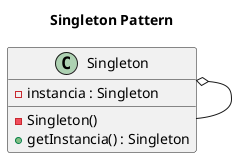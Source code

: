 @startuml sin
title Singleton Pattern

class Singleton{
    - instancia : Singleton
    - Singleton()
    + getInstancia() : Singleton
}

Singleton o-- Singleton

@enduml